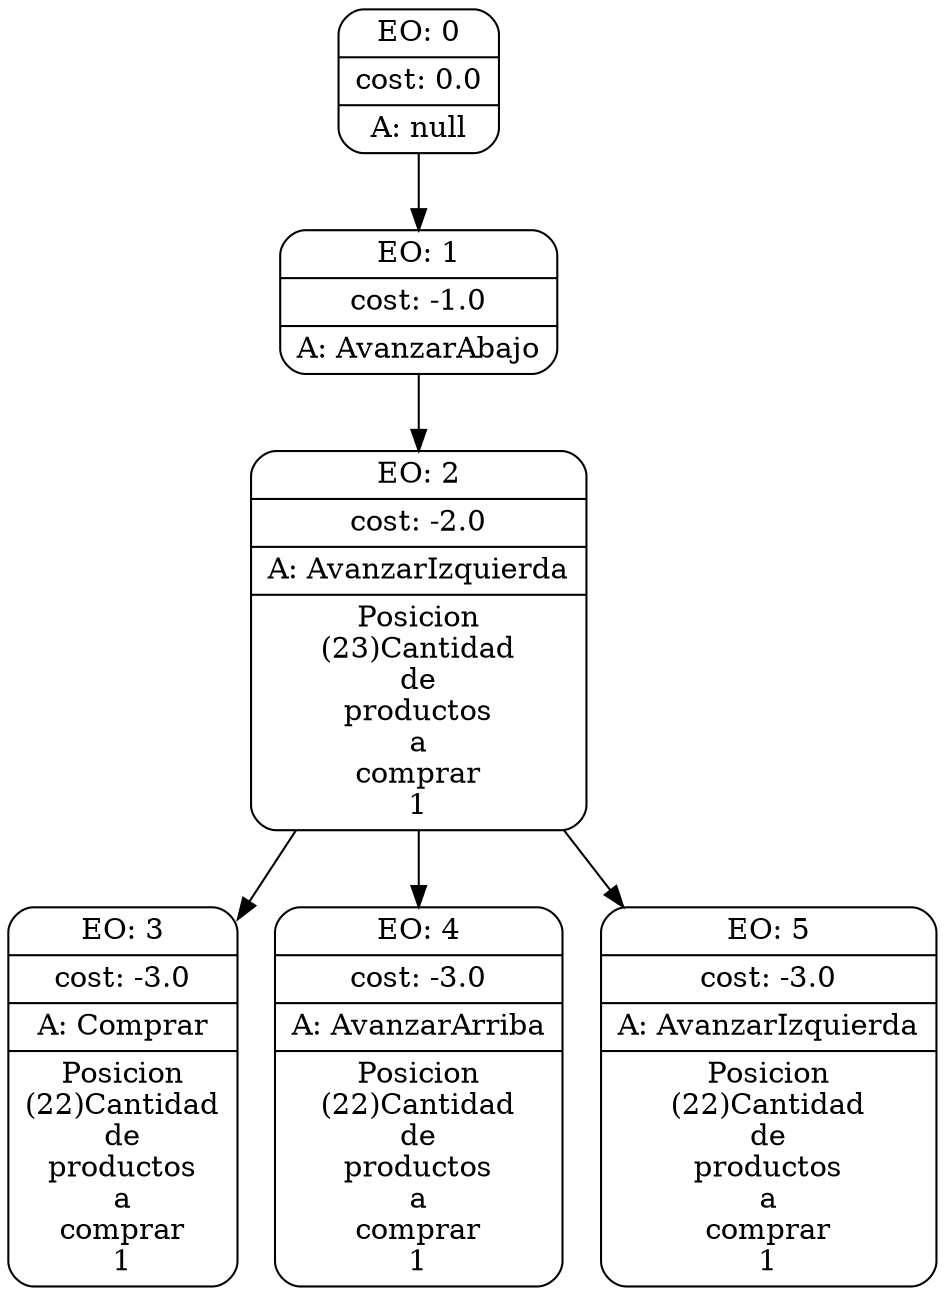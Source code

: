digraph g {
node [shape = Mrecord];
nodo0[label="{EO: 0|cost: 0.0|A: null}"]
nodo1[label="{EO: 1|cost: -1.0|A: AvanzarAbajo}"]
nodo2[label="{EO: 2|cost: -2.0|A: AvanzarIzquierda|Posicion\n(23)
Cantidad\nde\nproductos\na\ncomprar\n1}"]
nodo3[label="{EO: 3|cost: -3.0|A: Comprar|Posicion\n(22)
Cantidad\nde\nproductos\na\ncomprar\n1}"]

nodo2 -> nodo3;
nodo4[label="{EO: 4|cost: -3.0|A: AvanzarArriba|Posicion\n(22)
Cantidad\nde\nproductos\na\ncomprar\n1}"]

nodo2 -> nodo4;
nodo5[label="{EO: 5|cost: -3.0|A: AvanzarIzquierda|Posicion\n(22)
Cantidad\nde\nproductos\na\ncomprar\n1}"]

nodo2 -> nodo5;

nodo1 -> nodo2;

nodo0 -> nodo1;


}